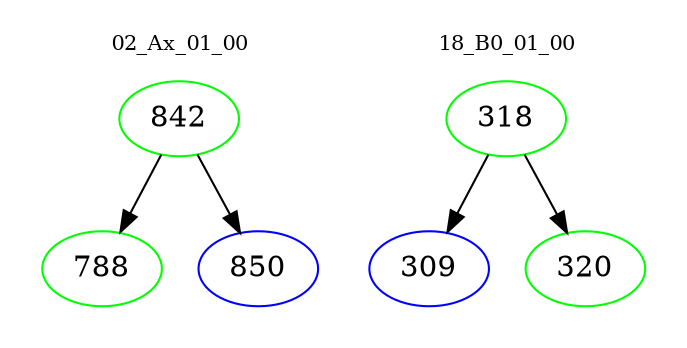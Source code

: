 digraph{
subgraph cluster_0 {
color = white
label = "02_Ax_01_00";
fontsize=10;
T0_842 [label="842", color="green"]
T0_842 -> T0_788 [color="black"]
T0_788 [label="788", color="green"]
T0_842 -> T0_850 [color="black"]
T0_850 [label="850", color="blue"]
}
subgraph cluster_1 {
color = white
label = "18_B0_01_00";
fontsize=10;
T1_318 [label="318", color="green"]
T1_318 -> T1_309 [color="black"]
T1_309 [label="309", color="blue"]
T1_318 -> T1_320 [color="black"]
T1_320 [label="320", color="green"]
}
}
